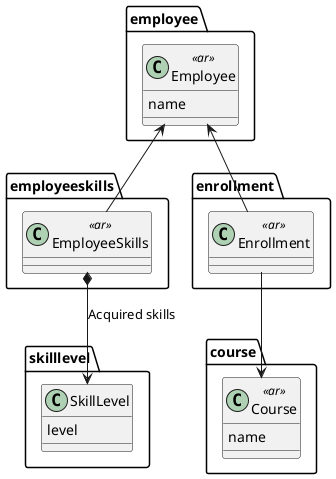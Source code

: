 @startuml
class skilllevel.SkillLevel {
  level
}
class course.Course <<ar>> {
  name
}
class employee.Employee <<ar>> {
  name
}
class employeeskills.EmployeeSkills <<ar>> {
}
class enrollment.Enrollment <<ar>> {
}
Employee <-- EmployeeSkills
EmployeeSkills  *--> SkillLevel : "Acquired skills"
Enrollment --> Course
Employee <-- Enrollment
@enduml